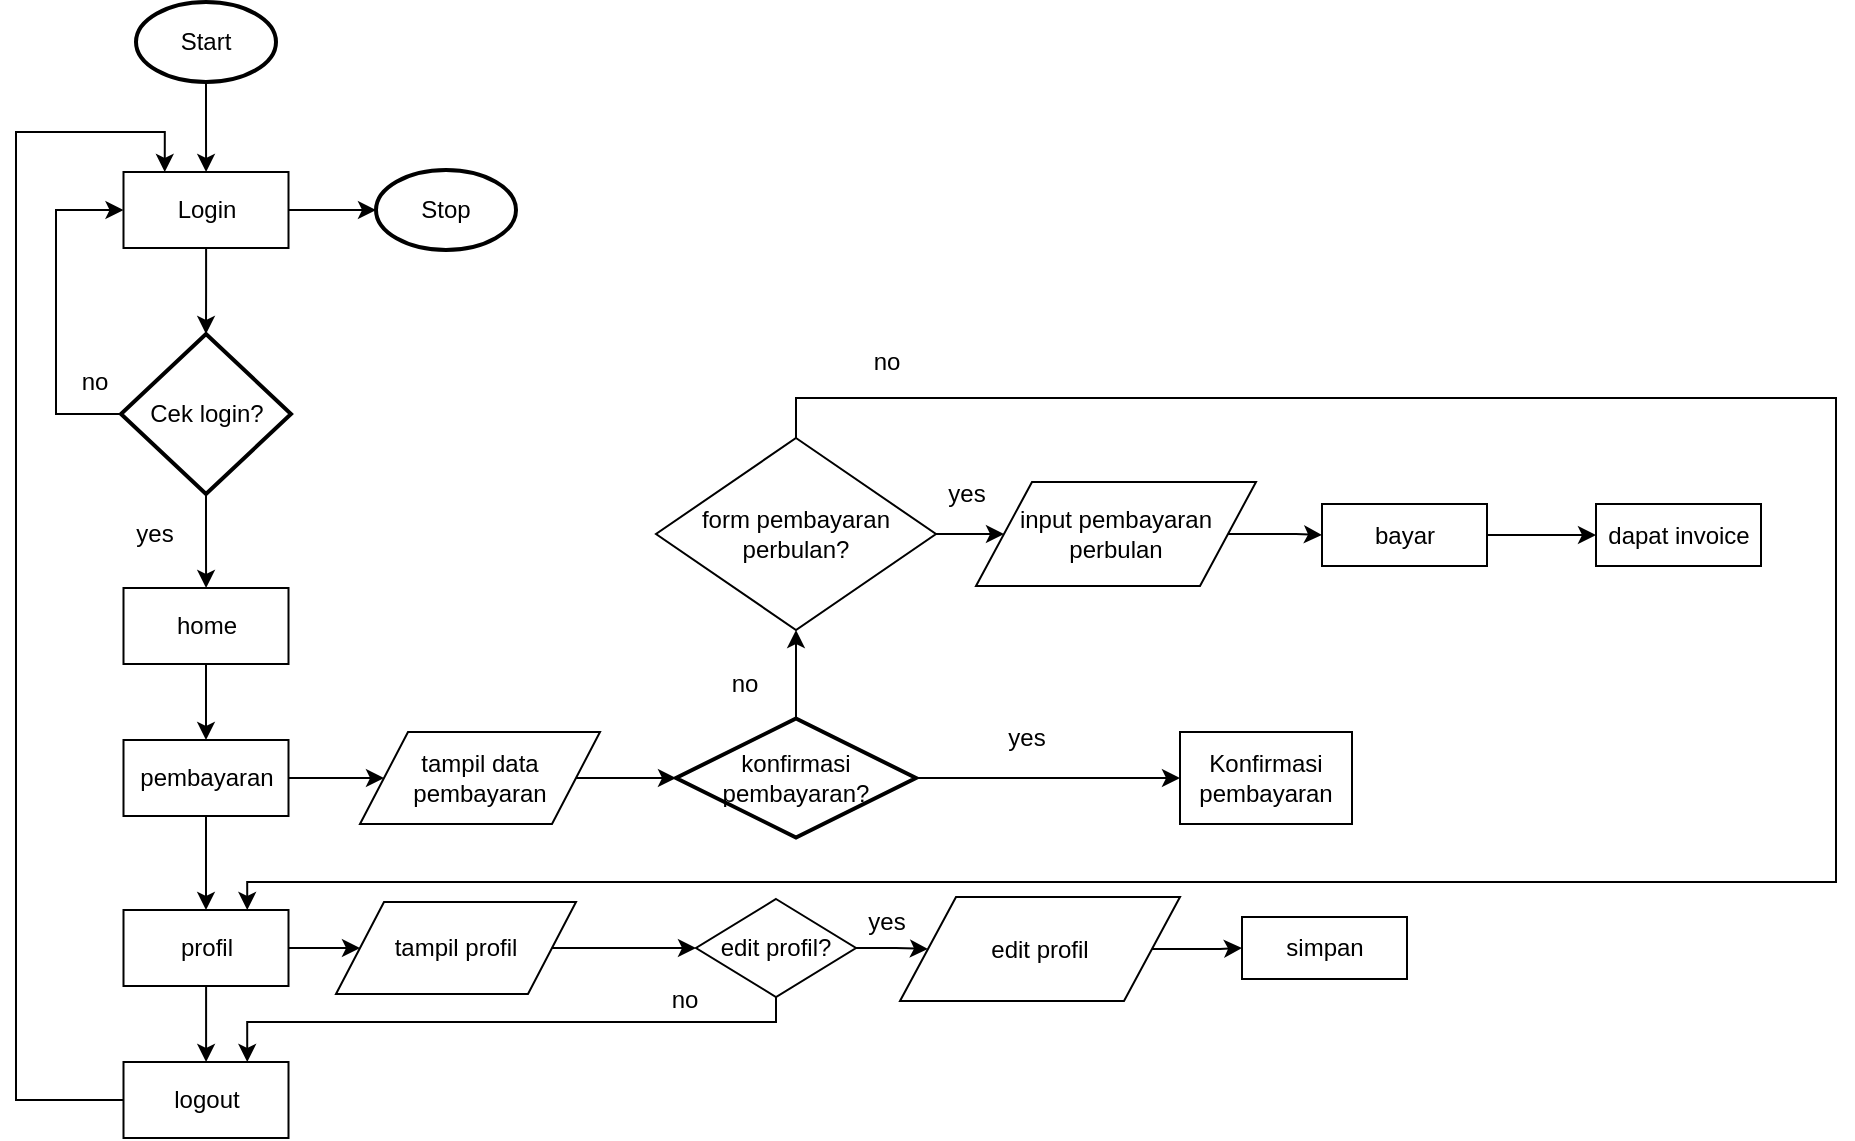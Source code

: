 <mxfile version="13.5.4" type="device"><diagram id="C5RBs43oDa-KdzZeNtuy" name="Page-1"><mxGraphModel dx="1073" dy="577" grid="1" gridSize="10" guides="1" tooltips="1" connect="1" arrows="1" fold="1" page="1" pageScale="1" pageWidth="827" pageHeight="1169" math="0" shadow="0"><root><mxCell id="WIyWlLk6GJQsqaUBKTNV-0"/><mxCell id="WIyWlLk6GJQsqaUBKTNV-1" parent="WIyWlLk6GJQsqaUBKTNV-0"/><mxCell id="KHOEXjF2gYGAxF7AjPbU-5" value="" style="edgeStyle=orthogonalEdgeStyle;rounded=0;orthogonalLoop=1;jettySize=auto;html=1;" parent="WIyWlLk6GJQsqaUBKTNV-1" source="KHOEXjF2gYGAxF7AjPbU-3" target="KHOEXjF2gYGAxF7AjPbU-4" edge="1"><mxGeometry relative="1" as="geometry"/></mxCell><mxCell id="KHOEXjF2gYGAxF7AjPbU-3" value="Start" style="strokeWidth=2;html=1;shape=mxgraph.flowchart.start_1;whiteSpace=wrap;" parent="WIyWlLk6GJQsqaUBKTNV-1" vertex="1"><mxGeometry x="140" y="110" width="70" height="40" as="geometry"/></mxCell><mxCell id="KHOEXjF2gYGAxF7AjPbU-7" value="" style="edgeStyle=orthogonalEdgeStyle;rounded=0;orthogonalLoop=1;jettySize=auto;html=1;" parent="WIyWlLk6GJQsqaUBKTNV-1" source="KHOEXjF2gYGAxF7AjPbU-4" target="KHOEXjF2gYGAxF7AjPbU-6" edge="1"><mxGeometry relative="1" as="geometry"/></mxCell><mxCell id="cnSguDPMHmQK603voWWz-1" style="edgeStyle=orthogonalEdgeStyle;rounded=0;orthogonalLoop=1;jettySize=auto;html=1;exitX=1;exitY=0.5;exitDx=0;exitDy=0;entryX=0;entryY=0.5;entryDx=0;entryDy=0;entryPerimeter=0;" parent="WIyWlLk6GJQsqaUBKTNV-1" source="KHOEXjF2gYGAxF7AjPbU-4" target="cnSguDPMHmQK603voWWz-0" edge="1"><mxGeometry relative="1" as="geometry"/></mxCell><mxCell id="KHOEXjF2gYGAxF7AjPbU-4" value="Login" style="rounded=0;whiteSpace=wrap;html=1;" parent="WIyWlLk6GJQsqaUBKTNV-1" vertex="1"><mxGeometry x="133.75" y="195" width="82.5" height="38" as="geometry"/></mxCell><mxCell id="KHOEXjF2gYGAxF7AjPbU-8" style="edgeStyle=orthogonalEdgeStyle;rounded=0;orthogonalLoop=1;jettySize=auto;html=1;exitX=0;exitY=0.5;exitDx=0;exitDy=0;exitPerimeter=0;entryX=0;entryY=0.5;entryDx=0;entryDy=0;" parent="WIyWlLk6GJQsqaUBKTNV-1" source="KHOEXjF2gYGAxF7AjPbU-6" target="KHOEXjF2gYGAxF7AjPbU-4" edge="1"><mxGeometry relative="1" as="geometry"><Array as="points"><mxPoint x="100" y="316"/><mxPoint x="100" y="214"/></Array></mxGeometry></mxCell><mxCell id="KHOEXjF2gYGAxF7AjPbU-12" value="" style="edgeStyle=orthogonalEdgeStyle;rounded=0;orthogonalLoop=1;jettySize=auto;html=1;" parent="WIyWlLk6GJQsqaUBKTNV-1" source="KHOEXjF2gYGAxF7AjPbU-6" target="KHOEXjF2gYGAxF7AjPbU-11" edge="1"><mxGeometry relative="1" as="geometry"/></mxCell><mxCell id="KHOEXjF2gYGAxF7AjPbU-6" value="Cek login?" style="strokeWidth=2;html=1;shape=mxgraph.flowchart.decision;whiteSpace=wrap;" parent="WIyWlLk6GJQsqaUBKTNV-1" vertex="1"><mxGeometry x="132.5" y="276" width="85" height="80" as="geometry"/></mxCell><mxCell id="KHOEXjF2gYGAxF7AjPbU-9" value="no" style="text;html=1;align=center;verticalAlign=middle;resizable=0;points=[];autosize=1;" parent="WIyWlLk6GJQsqaUBKTNV-1" vertex="1"><mxGeometry x="103.75" y="290" width="30" height="20" as="geometry"/></mxCell><mxCell id="KHOEXjF2gYGAxF7AjPbU-19" style="edgeStyle=orthogonalEdgeStyle;rounded=0;orthogonalLoop=1;jettySize=auto;html=1;exitX=0.5;exitY=1;exitDx=0;exitDy=0;entryX=0.5;entryY=0;entryDx=0;entryDy=0;" parent="WIyWlLk6GJQsqaUBKTNV-1" source="KHOEXjF2gYGAxF7AjPbU-11" target="KHOEXjF2gYGAxF7AjPbU-14" edge="1"><mxGeometry relative="1" as="geometry"/></mxCell><mxCell id="KHOEXjF2gYGAxF7AjPbU-11" value="home" style="rounded=0;whiteSpace=wrap;html=1;" parent="WIyWlLk6GJQsqaUBKTNV-1" vertex="1"><mxGeometry x="133.75" y="403" width="82.5" height="38" as="geometry"/></mxCell><mxCell id="KHOEXjF2gYGAxF7AjPbU-13" value="yes" style="text;html=1;align=center;verticalAlign=middle;resizable=0;points=[];autosize=1;" parent="WIyWlLk6GJQsqaUBKTNV-1" vertex="1"><mxGeometry x="133.75" y="366" width="30" height="20" as="geometry"/></mxCell><mxCell id="KHOEXjF2gYGAxF7AjPbU-33" style="edgeStyle=orthogonalEdgeStyle;rounded=0;orthogonalLoop=1;jettySize=auto;html=1;exitX=0.5;exitY=1;exitDx=0;exitDy=0;entryX=0.5;entryY=0;entryDx=0;entryDy=0;" parent="WIyWlLk6GJQsqaUBKTNV-1" source="KHOEXjF2gYGAxF7AjPbU-14" target="KHOEXjF2gYGAxF7AjPbU-32" edge="1"><mxGeometry relative="1" as="geometry"/></mxCell><mxCell id="gcHb0NRogdg0cu3Dn8Me-2" style="edgeStyle=orthogonalEdgeStyle;rounded=0;orthogonalLoop=1;jettySize=auto;html=1;exitX=1;exitY=0.5;exitDx=0;exitDy=0;" parent="WIyWlLk6GJQsqaUBKTNV-1" source="KHOEXjF2gYGAxF7AjPbU-14" target="gcHb0NRogdg0cu3Dn8Me-1" edge="1"><mxGeometry relative="1" as="geometry"/></mxCell><mxCell id="KHOEXjF2gYGAxF7AjPbU-14" value="pembayaran" style="rounded=0;whiteSpace=wrap;html=1;" parent="WIyWlLk6GJQsqaUBKTNV-1" vertex="1"><mxGeometry x="133.75" y="479" width="82.5" height="38" as="geometry"/></mxCell><mxCell id="gcHb0NRogdg0cu3Dn8Me-11" value="" style="edgeStyle=orthogonalEdgeStyle;rounded=0;orthogonalLoop=1;jettySize=auto;html=1;" parent="WIyWlLk6GJQsqaUBKTNV-1" source="KHOEXjF2gYGAxF7AjPbU-32" target="gcHb0NRogdg0cu3Dn8Me-10" edge="1"><mxGeometry relative="1" as="geometry"/></mxCell><mxCell id="gcHb0NRogdg0cu3Dn8Me-14" value="" style="edgeStyle=orthogonalEdgeStyle;rounded=0;orthogonalLoop=1;jettySize=auto;html=1;" parent="WIyWlLk6GJQsqaUBKTNV-1" source="KHOEXjF2gYGAxF7AjPbU-32" target="gcHb0NRogdg0cu3Dn8Me-12" edge="1"><mxGeometry relative="1" as="geometry"/></mxCell><mxCell id="KHOEXjF2gYGAxF7AjPbU-32" value="profil" style="rounded=0;whiteSpace=wrap;html=1;" parent="WIyWlLk6GJQsqaUBKTNV-1" vertex="1"><mxGeometry x="133.75" y="564" width="82.5" height="38" as="geometry"/></mxCell><mxCell id="gcHb0NRogdg0cu3Dn8Me-36" style="edgeStyle=orthogonalEdgeStyle;rounded=0;orthogonalLoop=1;jettySize=auto;html=1;exitX=0;exitY=0.5;exitDx=0;exitDy=0;entryX=0.25;entryY=0;entryDx=0;entryDy=0;" parent="WIyWlLk6GJQsqaUBKTNV-1" source="gcHb0NRogdg0cu3Dn8Me-10" target="KHOEXjF2gYGAxF7AjPbU-4" edge="1"><mxGeometry relative="1" as="geometry"><mxPoint x="90" y="240" as="targetPoint"/><Array as="points"><mxPoint x="80" y="659"/><mxPoint x="80" y="175"/><mxPoint x="154" y="175"/></Array></mxGeometry></mxCell><mxCell id="gcHb0NRogdg0cu3Dn8Me-10" value="logout" style="rounded=0;whiteSpace=wrap;html=1;" parent="WIyWlLk6GJQsqaUBKTNV-1" vertex="1"><mxGeometry x="133.75" y="640" width="82.5" height="38" as="geometry"/></mxCell><mxCell id="cnSguDPMHmQK603voWWz-0" value="Stop" style="strokeWidth=2;html=1;shape=mxgraph.flowchart.start_1;whiteSpace=wrap;" parent="WIyWlLk6GJQsqaUBKTNV-1" vertex="1"><mxGeometry x="260" y="194" width="70" height="40" as="geometry"/></mxCell><mxCell id="XarQUxFaGdezAqwQdDHq-3" value="" style="edgeStyle=orthogonalEdgeStyle;rounded=0;orthogonalLoop=1;jettySize=auto;html=1;" edge="1" parent="WIyWlLk6GJQsqaUBKTNV-1" source="gcHb0NRogdg0cu3Dn8Me-1" target="XarQUxFaGdezAqwQdDHq-1"><mxGeometry relative="1" as="geometry"/></mxCell><mxCell id="gcHb0NRogdg0cu3Dn8Me-1" value="tampil data pembayaran" style="shape=parallelogram;perimeter=parallelogramPerimeter;whiteSpace=wrap;html=1;" parent="WIyWlLk6GJQsqaUBKTNV-1" vertex="1"><mxGeometry x="252" y="475" width="120" height="46" as="geometry"/></mxCell><mxCell id="gcHb0NRogdg0cu3Dn8Me-15" value="" style="edgeStyle=orthogonalEdgeStyle;rounded=0;orthogonalLoop=1;jettySize=auto;html=1;" parent="WIyWlLk6GJQsqaUBKTNV-1" source="gcHb0NRogdg0cu3Dn8Me-12" target="gcHb0NRogdg0cu3Dn8Me-13" edge="1"><mxGeometry relative="1" as="geometry"/></mxCell><mxCell id="gcHb0NRogdg0cu3Dn8Me-12" value="tampil profil" style="shape=parallelogram;perimeter=parallelogramPerimeter;whiteSpace=wrap;html=1;" parent="WIyWlLk6GJQsqaUBKTNV-1" vertex="1"><mxGeometry x="240" y="560" width="120" height="46" as="geometry"/></mxCell><mxCell id="gcHb0NRogdg0cu3Dn8Me-21" value="" style="edgeStyle=orthogonalEdgeStyle;rounded=0;orthogonalLoop=1;jettySize=auto;html=1;" parent="WIyWlLk6GJQsqaUBKTNV-1" source="gcHb0NRogdg0cu3Dn8Me-13" target="gcHb0NRogdg0cu3Dn8Me-16" edge="1"><mxGeometry relative="1" as="geometry"/></mxCell><mxCell id="gcHb0NRogdg0cu3Dn8Me-24" style="edgeStyle=orthogonalEdgeStyle;rounded=0;orthogonalLoop=1;jettySize=auto;html=1;exitX=0.5;exitY=1;exitDx=0;exitDy=0;entryX=0.75;entryY=0;entryDx=0;entryDy=0;" parent="WIyWlLk6GJQsqaUBKTNV-1" source="gcHb0NRogdg0cu3Dn8Me-13" target="gcHb0NRogdg0cu3Dn8Me-10" edge="1"><mxGeometry relative="1" as="geometry"><Array as="points"><mxPoint x="460" y="620"/><mxPoint x="196" y="620"/></Array></mxGeometry></mxCell><mxCell id="gcHb0NRogdg0cu3Dn8Me-13" value="edit profil?" style="rhombus;whiteSpace=wrap;html=1;" parent="WIyWlLk6GJQsqaUBKTNV-1" vertex="1"><mxGeometry x="420" y="558.5" width="80" height="49" as="geometry"/></mxCell><mxCell id="gcHb0NRogdg0cu3Dn8Me-22" value="" style="edgeStyle=orthogonalEdgeStyle;rounded=0;orthogonalLoop=1;jettySize=auto;html=1;" parent="WIyWlLk6GJQsqaUBKTNV-1" source="gcHb0NRogdg0cu3Dn8Me-16" target="gcHb0NRogdg0cu3Dn8Me-17" edge="1"><mxGeometry relative="1" as="geometry"/></mxCell><mxCell id="gcHb0NRogdg0cu3Dn8Me-16" value="edit profil" style="shape=parallelogram;perimeter=parallelogramPerimeter;whiteSpace=wrap;html=1;" parent="WIyWlLk6GJQsqaUBKTNV-1" vertex="1"><mxGeometry x="522" y="557.5" width="140" height="52" as="geometry"/></mxCell><mxCell id="gcHb0NRogdg0cu3Dn8Me-17" value="simpan" style="rounded=0;whiteSpace=wrap;html=1;" parent="WIyWlLk6GJQsqaUBKTNV-1" vertex="1"><mxGeometry x="693" y="567.5" width="82.5" height="31" as="geometry"/></mxCell><mxCell id="gcHb0NRogdg0cu3Dn8Me-23" value="yes" style="text;html=1;align=center;verticalAlign=middle;resizable=0;points=[];autosize=1;" parent="WIyWlLk6GJQsqaUBKTNV-1" vertex="1"><mxGeometry x="500" y="560" width="30" height="20" as="geometry"/></mxCell><mxCell id="gcHb0NRogdg0cu3Dn8Me-25" value="no" style="text;html=1;align=center;verticalAlign=middle;resizable=0;points=[];autosize=1;" parent="WIyWlLk6GJQsqaUBKTNV-1" vertex="1"><mxGeometry x="399" y="598.5" width="30" height="20" as="geometry"/></mxCell><mxCell id="gcHb0NRogdg0cu3Dn8Me-31" value="" style="edgeStyle=orthogonalEdgeStyle;rounded=0;orthogonalLoop=1;jettySize=auto;html=1;" parent="WIyWlLk6GJQsqaUBKTNV-1" source="gcHb0NRogdg0cu3Dn8Me-26" target="gcHb0NRogdg0cu3Dn8Me-29" edge="1"><mxGeometry relative="1" as="geometry"/></mxCell><mxCell id="gcHb0NRogdg0cu3Dn8Me-33" style="edgeStyle=orthogonalEdgeStyle;rounded=0;orthogonalLoop=1;jettySize=auto;html=1;exitX=0.5;exitY=0;exitDx=0;exitDy=0;entryX=0.75;entryY=0;entryDx=0;entryDy=0;" parent="WIyWlLk6GJQsqaUBKTNV-1" source="gcHb0NRogdg0cu3Dn8Me-26" target="KHOEXjF2gYGAxF7AjPbU-32" edge="1"><mxGeometry relative="1" as="geometry"><Array as="points"><mxPoint x="470" y="308"/><mxPoint x="990" y="308"/><mxPoint x="990" y="550"/><mxPoint x="196" y="550"/></Array></mxGeometry></mxCell><mxCell id="gcHb0NRogdg0cu3Dn8Me-26" value="form pembayaran perbulan?" style="rhombus;whiteSpace=wrap;html=1;" parent="WIyWlLk6GJQsqaUBKTNV-1" vertex="1"><mxGeometry x="400" y="328" width="140" height="96" as="geometry"/></mxCell><mxCell id="gcHb0NRogdg0cu3Dn8Me-32" value="" style="edgeStyle=orthogonalEdgeStyle;rounded=0;orthogonalLoop=1;jettySize=auto;html=1;" parent="WIyWlLk6GJQsqaUBKTNV-1" source="gcHb0NRogdg0cu3Dn8Me-29" target="gcHb0NRogdg0cu3Dn8Me-30" edge="1"><mxGeometry relative="1" as="geometry"/></mxCell><mxCell id="gcHb0NRogdg0cu3Dn8Me-29" value="input pembayaran perbulan" style="shape=parallelogram;perimeter=parallelogramPerimeter;whiteSpace=wrap;html=1;" parent="WIyWlLk6GJQsqaUBKTNV-1" vertex="1"><mxGeometry x="560" y="350" width="140" height="52" as="geometry"/></mxCell><mxCell id="vN7mcDO_TWOSI87jHi4h-1" value="" style="edgeStyle=orthogonalEdgeStyle;rounded=0;orthogonalLoop=1;jettySize=auto;html=1;" parent="WIyWlLk6GJQsqaUBKTNV-1" source="gcHb0NRogdg0cu3Dn8Me-30" target="vN7mcDO_TWOSI87jHi4h-0" edge="1"><mxGeometry relative="1" as="geometry"/></mxCell><mxCell id="gcHb0NRogdg0cu3Dn8Me-30" value="bayar" style="rounded=0;whiteSpace=wrap;html=1;" parent="WIyWlLk6GJQsqaUBKTNV-1" vertex="1"><mxGeometry x="733" y="361" width="82.5" height="31" as="geometry"/></mxCell><mxCell id="gcHb0NRogdg0cu3Dn8Me-34" value="no" style="text;html=1;align=center;verticalAlign=middle;resizable=0;points=[];autosize=1;" parent="WIyWlLk6GJQsqaUBKTNV-1" vertex="1"><mxGeometry x="500" y="280" width="30" height="20" as="geometry"/></mxCell><mxCell id="gcHb0NRogdg0cu3Dn8Me-35" value="yes" style="text;html=1;align=center;verticalAlign=middle;resizable=0;points=[];autosize=1;" parent="WIyWlLk6GJQsqaUBKTNV-1" vertex="1"><mxGeometry x="540" y="346" width="30" height="20" as="geometry"/></mxCell><mxCell id="vN7mcDO_TWOSI87jHi4h-0" value="dapat invoice" style="rounded=0;whiteSpace=wrap;html=1;" parent="WIyWlLk6GJQsqaUBKTNV-1" vertex="1"><mxGeometry x="870" y="361" width="82.5" height="31" as="geometry"/></mxCell><mxCell id="XarQUxFaGdezAqwQdDHq-0" value="" style="edgeStyle=orthogonalEdgeStyle;rounded=0;orthogonalLoop=1;jettySize=auto;html=1;" edge="1" parent="WIyWlLk6GJQsqaUBKTNV-1" source="XarQUxFaGdezAqwQdDHq-1" target="XarQUxFaGdezAqwQdDHq-2"><mxGeometry relative="1" as="geometry"/></mxCell><mxCell id="XarQUxFaGdezAqwQdDHq-4" value="" style="edgeStyle=orthogonalEdgeStyle;rounded=0;orthogonalLoop=1;jettySize=auto;html=1;" edge="1" parent="WIyWlLk6GJQsqaUBKTNV-1" source="XarQUxFaGdezAqwQdDHq-1" target="gcHb0NRogdg0cu3Dn8Me-26"><mxGeometry relative="1" as="geometry"/></mxCell><mxCell id="XarQUxFaGdezAqwQdDHq-1" value="konfirmasi pembayaran?" style="strokeWidth=2;html=1;shape=mxgraph.flowchart.decision;whiteSpace=wrap;" vertex="1" parent="WIyWlLk6GJQsqaUBKTNV-1"><mxGeometry x="410" y="468.25" width="120" height="59.5" as="geometry"/></mxCell><mxCell id="XarQUxFaGdezAqwQdDHq-2" value="Konfirmasi pembayaran" style="rounded=0;whiteSpace=wrap;html=1;" vertex="1" parent="WIyWlLk6GJQsqaUBKTNV-1"><mxGeometry x="662" y="475" width="86" height="46" as="geometry"/></mxCell><mxCell id="XarQUxFaGdezAqwQdDHq-5" value="yes" style="text;html=1;align=center;verticalAlign=middle;resizable=0;points=[];autosize=1;" vertex="1" parent="WIyWlLk6GJQsqaUBKTNV-1"><mxGeometry x="570" y="468.25" width="30" height="20" as="geometry"/></mxCell><mxCell id="XarQUxFaGdezAqwQdDHq-6" value="no" style="text;html=1;align=center;verticalAlign=middle;resizable=0;points=[];autosize=1;" vertex="1" parent="WIyWlLk6GJQsqaUBKTNV-1"><mxGeometry x="429" y="441" width="30" height="20" as="geometry"/></mxCell></root></mxGraphModel></diagram></mxfile>